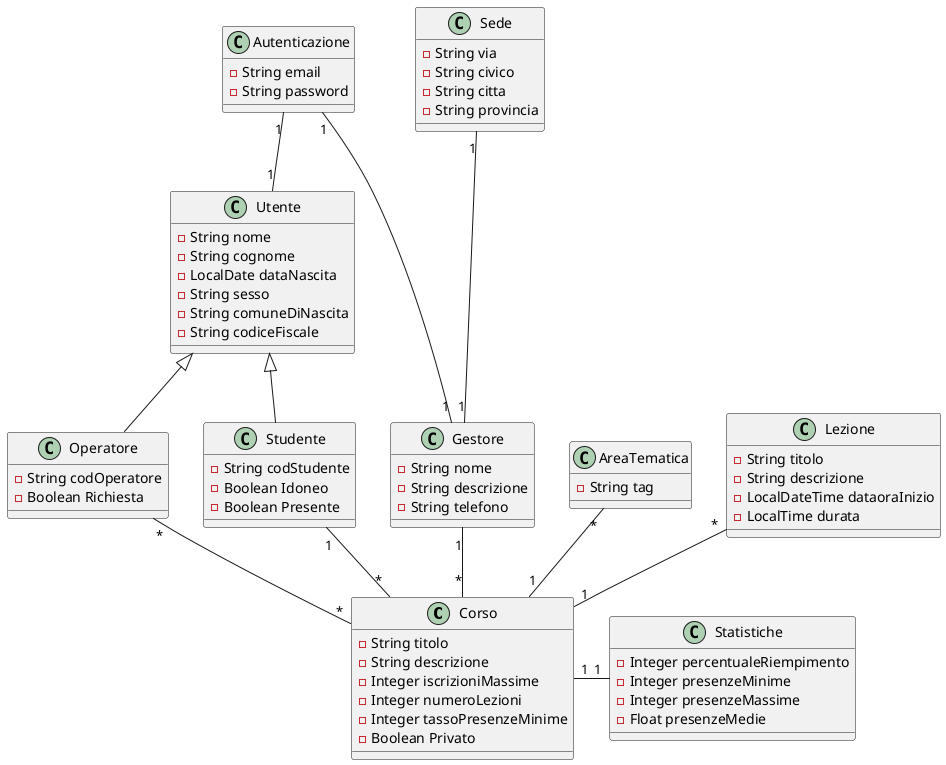 @startuml
class Corso {
- String titolo
- String descrizione
- Integer iscrizioniMassime
- Integer numeroLezioni
- Integer tassoPresenzeMinime
- Boolean Privato
}
class Studente {
- String codStudente
- Boolean Idoneo
- Boolean Presente
}

class Gestore {
- String nome
- String descrizione
- String telefono
}
class Utente {
- String nome
- String cognome
- LocalDate dataNascita
- String sesso
- String comuneDiNascita
- String codiceFiscale
}
class Operatore {
- String codOperatore
- Boolean Richiesta
}

class AreaTematica {
- String tag
}

class Statistiche {
- Integer percentualeRiempimento
- Integer presenzeMinime
- Integer presenzeMassime
- Float presenzeMedie
}

class Autenticazione {
- String email
- String password
}

class Lezione {
- String titolo
- String descrizione
- LocalDateTime dataoraInizio
- LocalTime durata
}
class Sede {
- String via
- String civico
- String citta
- String provincia
}

Corso "1"-"1" Statistiche
Utente <|-- Studente
Utente <|-- Operatore
Operatore "*"--"*" Corso
Studente "1"--"*" Corso
Gestore "1"--"*" Corso
AreaTematica "*"--"1" Corso
Lezione "*"--"1" Corso
Sede "1"---"1" Gestore
Autenticazione "1"--"1" Utente
Autenticazione "1"--"1" Gestore

@enduml